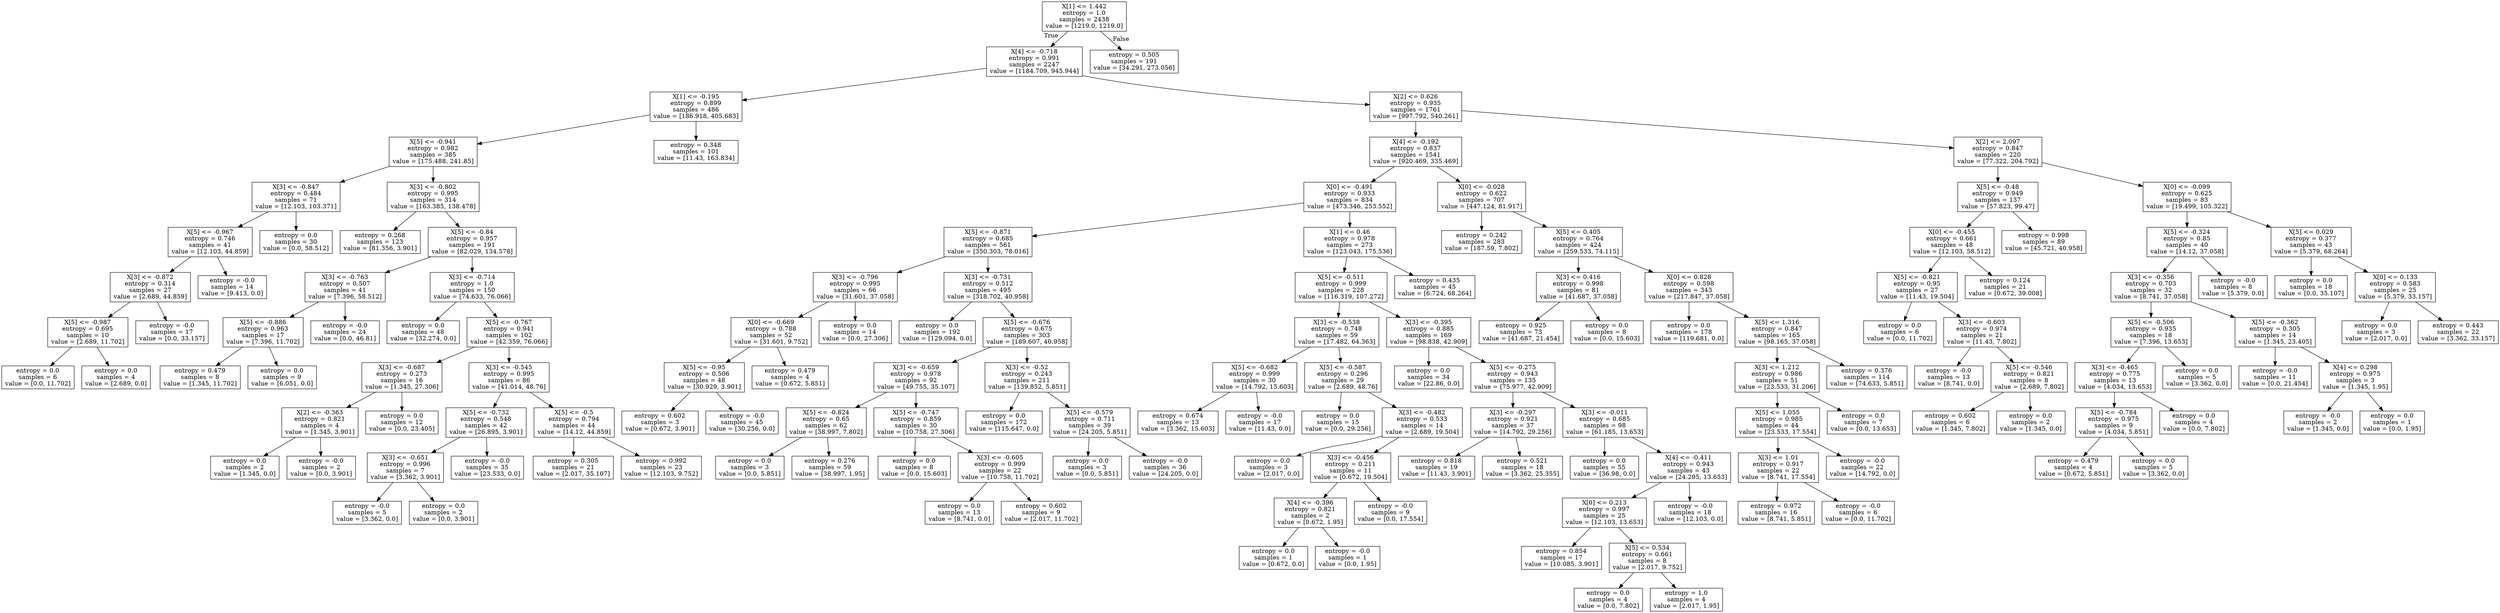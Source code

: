 digraph Tree {
node [shape=box] ;
0 [label="X[1] <= 1.442\nentropy = 1.0\nsamples = 2438\nvalue = [1219.0, 1219.0]"] ;
1 [label="X[4] <= -0.718\nentropy = 0.991\nsamples = 2247\nvalue = [1184.709, 945.944]"] ;
0 -> 1 [labeldistance=2.5, labelangle=45, headlabel="True"] ;
2 [label="X[1] <= -0.195\nentropy = 0.899\nsamples = 486\nvalue = [186.918, 405.683]"] ;
1 -> 2 ;
3 [label="X[5] <= -0.941\nentropy = 0.982\nsamples = 385\nvalue = [175.488, 241.85]"] ;
2 -> 3 ;
4 [label="X[3] <= -0.847\nentropy = 0.484\nsamples = 71\nvalue = [12.103, 103.371]"] ;
3 -> 4 ;
5 [label="X[5] <= -0.967\nentropy = 0.746\nsamples = 41\nvalue = [12.103, 44.859]"] ;
4 -> 5 ;
6 [label="X[3] <= -0.872\nentropy = 0.314\nsamples = 27\nvalue = [2.689, 44.859]"] ;
5 -> 6 ;
7 [label="X[5] <= -0.987\nentropy = 0.695\nsamples = 10\nvalue = [2.689, 11.702]"] ;
6 -> 7 ;
8 [label="entropy = 0.0\nsamples = 6\nvalue = [0.0, 11.702]"] ;
7 -> 8 ;
9 [label="entropy = 0.0\nsamples = 4\nvalue = [2.689, 0.0]"] ;
7 -> 9 ;
10 [label="entropy = -0.0\nsamples = 17\nvalue = [0.0, 33.157]"] ;
6 -> 10 ;
11 [label="entropy = -0.0\nsamples = 14\nvalue = [9.413, 0.0]"] ;
5 -> 11 ;
12 [label="entropy = 0.0\nsamples = 30\nvalue = [0.0, 58.512]"] ;
4 -> 12 ;
13 [label="X[3] <= -0.802\nentropy = 0.995\nsamples = 314\nvalue = [163.385, 138.478]"] ;
3 -> 13 ;
14 [label="entropy = 0.268\nsamples = 123\nvalue = [81.356, 3.901]"] ;
13 -> 14 ;
19 [label="X[5] <= -0.84\nentropy = 0.957\nsamples = 191\nvalue = [82.029, 134.578]"] ;
13 -> 19 ;
20 [label="X[3] <= -0.763\nentropy = 0.507\nsamples = 41\nvalue = [7.396, 58.512]"] ;
19 -> 20 ;
21 [label="X[5] <= -0.886\nentropy = 0.963\nsamples = 17\nvalue = [7.396, 11.702]"] ;
20 -> 21 ;
22 [label="entropy = 0.479\nsamples = 8\nvalue = [1.345, 11.702]"] ;
21 -> 22 ;
27 [label="entropy = 0.0\nsamples = 9\nvalue = [6.051, 0.0]"] ;
21 -> 27 ;
28 [label="entropy = -0.0\nsamples = 24\nvalue = [0.0, 46.81]"] ;
20 -> 28 ;
29 [label="X[3] <= -0.714\nentropy = 1.0\nsamples = 150\nvalue = [74.633, 76.066]"] ;
19 -> 29 ;
30 [label="entropy = 0.0\nsamples = 48\nvalue = [32.274, 0.0]"] ;
29 -> 30 ;
31 [label="X[5] <= -0.767\nentropy = 0.941\nsamples = 102\nvalue = [42.359, 76.066]"] ;
29 -> 31 ;
32 [label="X[3] <= -0.687\nentropy = 0.273\nsamples = 16\nvalue = [1.345, 27.306]"] ;
31 -> 32 ;
33 [label="X[2] <= -0.363\nentropy = 0.821\nsamples = 4\nvalue = [1.345, 3.901]"] ;
32 -> 33 ;
34 [label="entropy = 0.0\nsamples = 2\nvalue = [1.345, 0.0]"] ;
33 -> 34 ;
35 [label="entropy = -0.0\nsamples = 2\nvalue = [0.0, 3.901]"] ;
33 -> 35 ;
36 [label="entropy = 0.0\nsamples = 12\nvalue = [0.0, 23.405]"] ;
32 -> 36 ;
37 [label="X[3] <= -0.545\nentropy = 0.995\nsamples = 86\nvalue = [41.014, 48.76]"] ;
31 -> 37 ;
38 [label="X[5] <= -0.732\nentropy = 0.548\nsamples = 42\nvalue = [26.895, 3.901]"] ;
37 -> 38 ;
39 [label="X[3] <= -0.651\nentropy = 0.996\nsamples = 7\nvalue = [3.362, 3.901]"] ;
38 -> 39 ;
40 [label="entropy = -0.0\nsamples = 5\nvalue = [3.362, 0.0]"] ;
39 -> 40 ;
41 [label="entropy = 0.0\nsamples = 2\nvalue = [0.0, 3.901]"] ;
39 -> 41 ;
42 [label="entropy = -0.0\nsamples = 35\nvalue = [23.533, 0.0]"] ;
38 -> 42 ;
43 [label="X[5] <= -0.5\nentropy = 0.794\nsamples = 44\nvalue = [14.12, 44.859]"] ;
37 -> 43 ;
44 [label="entropy = 0.305\nsamples = 21\nvalue = [2.017, 35.107]"] ;
43 -> 44 ;
51 [label="entropy = 0.992\nsamples = 23\nvalue = [12.103, 9.752]"] ;
43 -> 51 ;
54 [label="entropy = 0.348\nsamples = 101\nvalue = [11.43, 163.834]"] ;
2 -> 54 ;
87 [label="X[2] <= 0.626\nentropy = 0.935\nsamples = 1761\nvalue = [997.792, 540.261]"] ;
1 -> 87 ;
88 [label="X[4] <= -0.192\nentropy = 0.837\nsamples = 1541\nvalue = [920.469, 335.469]"] ;
87 -> 88 ;
89 [label="X[0] <= -0.491\nentropy = 0.933\nsamples = 834\nvalue = [473.346, 253.552]"] ;
88 -> 89 ;
90 [label="X[5] <= -0.871\nentropy = 0.685\nsamples = 561\nvalue = [350.303, 78.016]"] ;
89 -> 90 ;
91 [label="X[3] <= -0.796\nentropy = 0.995\nsamples = 66\nvalue = [31.601, 37.058]"] ;
90 -> 91 ;
92 [label="X[0] <= -0.669\nentropy = 0.788\nsamples = 52\nvalue = [31.601, 9.752]"] ;
91 -> 92 ;
93 [label="X[5] <= -0.95\nentropy = 0.506\nsamples = 48\nvalue = [30.929, 3.901]"] ;
92 -> 93 ;
94 [label="entropy = 0.602\nsamples = 3\nvalue = [0.672, 3.901]"] ;
93 -> 94 ;
97 [label="entropy = -0.0\nsamples = 45\nvalue = [30.256, 0.0]"] ;
93 -> 97 ;
98 [label="entropy = 0.479\nsamples = 4\nvalue = [0.672, 5.851]"] ;
92 -> 98 ;
101 [label="entropy = 0.0\nsamples = 14\nvalue = [0.0, 27.306]"] ;
91 -> 101 ;
102 [label="X[3] <= -0.731\nentropy = 0.512\nsamples = 495\nvalue = [318.702, 40.958]"] ;
90 -> 102 ;
103 [label="entropy = 0.0\nsamples = 192\nvalue = [129.094, 0.0]"] ;
102 -> 103 ;
104 [label="X[5] <= -0.676\nentropy = 0.675\nsamples = 303\nvalue = [189.607, 40.958]"] ;
102 -> 104 ;
105 [label="X[3] <= -0.659\nentropy = 0.978\nsamples = 92\nvalue = [49.755, 35.107]"] ;
104 -> 105 ;
106 [label="X[5] <= -0.824\nentropy = 0.65\nsamples = 62\nvalue = [38.997, 7.802]"] ;
105 -> 106 ;
107 [label="entropy = 0.0\nsamples = 3\nvalue = [0.0, 5.851]"] ;
106 -> 107 ;
108 [label="entropy = 0.276\nsamples = 59\nvalue = [38.997, 1.95]"] ;
106 -> 108 ;
113 [label="X[5] <= -0.747\nentropy = 0.859\nsamples = 30\nvalue = [10.758, 27.306]"] ;
105 -> 113 ;
114 [label="entropy = 0.0\nsamples = 8\nvalue = [0.0, 15.603]"] ;
113 -> 114 ;
115 [label="X[3] <= -0.605\nentropy = 0.999\nsamples = 22\nvalue = [10.758, 11.702]"] ;
113 -> 115 ;
116 [label="entropy = 0.0\nsamples = 13\nvalue = [8.741, 0.0]"] ;
115 -> 116 ;
117 [label="entropy = 0.602\nsamples = 9\nvalue = [2.017, 11.702]"] ;
115 -> 117 ;
122 [label="X[3] <= -0.52\nentropy = 0.243\nsamples = 211\nvalue = [139.852, 5.851]"] ;
104 -> 122 ;
123 [label="entropy = 0.0\nsamples = 172\nvalue = [115.647, 0.0]"] ;
122 -> 123 ;
124 [label="X[5] <= -0.579\nentropy = 0.711\nsamples = 39\nvalue = [24.205, 5.851]"] ;
122 -> 124 ;
125 [label="entropy = 0.0\nsamples = 3\nvalue = [0.0, 5.851]"] ;
124 -> 125 ;
126 [label="entropy = -0.0\nsamples = 36\nvalue = [24.205, 0.0]"] ;
124 -> 126 ;
127 [label="X[1] <= 0.46\nentropy = 0.978\nsamples = 273\nvalue = [123.043, 175.536]"] ;
89 -> 127 ;
128 [label="X[5] <= -0.511\nentropy = 0.999\nsamples = 228\nvalue = [116.319, 107.272]"] ;
127 -> 128 ;
129 [label="X[3] <= -0.538\nentropy = 0.748\nsamples = 59\nvalue = [17.482, 64.363]"] ;
128 -> 129 ;
130 [label="X[5] <= -0.682\nentropy = 0.999\nsamples = 30\nvalue = [14.792, 15.603]"] ;
129 -> 130 ;
131 [label="entropy = 0.674\nsamples = 13\nvalue = [3.362, 15.603]"] ;
130 -> 131 ;
138 [label="entropy = -0.0\nsamples = 17\nvalue = [11.43, 0.0]"] ;
130 -> 138 ;
139 [label="X[5] <= -0.587\nentropy = 0.296\nsamples = 29\nvalue = [2.689, 48.76]"] ;
129 -> 139 ;
140 [label="entropy = 0.0\nsamples = 15\nvalue = [0.0, 29.256]"] ;
139 -> 140 ;
141 [label="X[3] <= -0.482\nentropy = 0.533\nsamples = 14\nvalue = [2.689, 19.504]"] ;
139 -> 141 ;
142 [label="entropy = 0.0\nsamples = 3\nvalue = [2.017, 0.0]"] ;
141 -> 142 ;
143 [label="X[3] <= -0.456\nentropy = 0.211\nsamples = 11\nvalue = [0.672, 19.504]"] ;
141 -> 143 ;
144 [label="X[4] <= -0.396\nentropy = 0.821\nsamples = 2\nvalue = [0.672, 1.95]"] ;
143 -> 144 ;
145 [label="entropy = 0.0\nsamples = 1\nvalue = [0.672, 0.0]"] ;
144 -> 145 ;
146 [label="entropy = -0.0\nsamples = 1\nvalue = [0.0, 1.95]"] ;
144 -> 146 ;
147 [label="entropy = -0.0\nsamples = 9\nvalue = [0.0, 17.554]"] ;
143 -> 147 ;
148 [label="X[3] <= -0.395\nentropy = 0.885\nsamples = 169\nvalue = [98.838, 42.909]"] ;
128 -> 148 ;
149 [label="entropy = 0.0\nsamples = 34\nvalue = [22.86, 0.0]"] ;
148 -> 149 ;
150 [label="X[5] <= -0.275\nentropy = 0.943\nsamples = 135\nvalue = [75.977, 42.909]"] ;
148 -> 150 ;
151 [label="X[3] <= -0.297\nentropy = 0.921\nsamples = 37\nvalue = [14.792, 29.256]"] ;
150 -> 151 ;
152 [label="entropy = 0.818\nsamples = 19\nvalue = [11.43, 3.901]"] ;
151 -> 152 ;
155 [label="entropy = 0.521\nsamples = 18\nvalue = [3.362, 25.355]"] ;
151 -> 155 ;
164 [label="X[3] <= -0.011\nentropy = 0.685\nsamples = 98\nvalue = [61.185, 13.653]"] ;
150 -> 164 ;
165 [label="entropy = 0.0\nsamples = 55\nvalue = [36.98, 0.0]"] ;
164 -> 165 ;
166 [label="X[4] <= -0.411\nentropy = 0.943\nsamples = 43\nvalue = [24.205, 13.653]"] ;
164 -> 166 ;
167 [label="X[0] <= 0.213\nentropy = 0.997\nsamples = 25\nvalue = [12.103, 13.653]"] ;
166 -> 167 ;
168 [label="entropy = 0.854\nsamples = 17\nvalue = [10.085, 3.901]"] ;
167 -> 168 ;
171 [label="X[5] <= 0.534\nentropy = 0.661\nsamples = 8\nvalue = [2.017, 9.752]"] ;
167 -> 171 ;
172 [label="entropy = 0.0\nsamples = 4\nvalue = [0.0, 7.802]"] ;
171 -> 172 ;
173 [label="entropy = 1.0\nsamples = 4\nvalue = [2.017, 1.95]"] ;
171 -> 173 ;
176 [label="entropy = -0.0\nsamples = 18\nvalue = [12.103, 0.0]"] ;
166 -> 176 ;
177 [label="entropy = 0.435\nsamples = 45\nvalue = [6.724, 68.264]"] ;
127 -> 177 ;
194 [label="X[0] <= -0.028\nentropy = 0.622\nsamples = 707\nvalue = [447.124, 81.917]"] ;
88 -> 194 ;
195 [label="entropy = 0.242\nsamples = 283\nvalue = [187.59, 7.802]"] ;
194 -> 195 ;
204 [label="X[5] <= 0.405\nentropy = 0.764\nsamples = 424\nvalue = [259.533, 74.115]"] ;
194 -> 204 ;
205 [label="X[3] <= 0.416\nentropy = 0.998\nsamples = 81\nvalue = [41.687, 37.058]"] ;
204 -> 205 ;
206 [label="entropy = 0.925\nsamples = 73\nvalue = [41.687, 21.454]"] ;
205 -> 206 ;
223 [label="entropy = 0.0\nsamples = 8\nvalue = [0.0, 15.603]"] ;
205 -> 223 ;
224 [label="X[0] <= 0.828\nentropy = 0.598\nsamples = 343\nvalue = [217.847, 37.058]"] ;
204 -> 224 ;
225 [label="entropy = 0.0\nsamples = 178\nvalue = [119.681, 0.0]"] ;
224 -> 225 ;
226 [label="X[5] <= 1.316\nentropy = 0.847\nsamples = 165\nvalue = [98.165, 37.058]"] ;
224 -> 226 ;
227 [label="X[3] <= 1.212\nentropy = 0.986\nsamples = 51\nvalue = [23.533, 31.206]"] ;
226 -> 227 ;
228 [label="X[5] <= 1.055\nentropy = 0.985\nsamples = 44\nvalue = [23.533, 17.554]"] ;
227 -> 228 ;
229 [label="X[3] <= 1.01\nentropy = 0.917\nsamples = 22\nvalue = [8.741, 17.554]"] ;
228 -> 229 ;
230 [label="entropy = 0.972\nsamples = 16\nvalue = [8.741, 5.851]"] ;
229 -> 230 ;
235 [label="entropy = -0.0\nsamples = 6\nvalue = [0.0, 11.702]"] ;
229 -> 235 ;
236 [label="entropy = -0.0\nsamples = 22\nvalue = [14.792, 0.0]"] ;
228 -> 236 ;
237 [label="entropy = 0.0\nsamples = 7\nvalue = [0.0, 13.653]"] ;
227 -> 237 ;
238 [label="entropy = 0.376\nsamples = 114\nvalue = [74.633, 5.851]"] ;
226 -> 238 ;
245 [label="X[2] <= 2.097\nentropy = 0.847\nsamples = 220\nvalue = [77.322, 204.792]"] ;
87 -> 245 ;
246 [label="X[5] <= -0.48\nentropy = 0.949\nsamples = 137\nvalue = [57.823, 99.47]"] ;
245 -> 246 ;
247 [label="X[0] <= -0.455\nentropy = 0.661\nsamples = 48\nvalue = [12.103, 58.512]"] ;
246 -> 247 ;
248 [label="X[5] <= -0.821\nentropy = 0.95\nsamples = 27\nvalue = [11.43, 19.504]"] ;
247 -> 248 ;
249 [label="entropy = 0.0\nsamples = 6\nvalue = [0.0, 11.702]"] ;
248 -> 249 ;
250 [label="X[3] <= -0.603\nentropy = 0.974\nsamples = 21\nvalue = [11.43, 7.802]"] ;
248 -> 250 ;
251 [label="entropy = -0.0\nsamples = 13\nvalue = [8.741, 0.0]"] ;
250 -> 251 ;
252 [label="X[5] <= -0.546\nentropy = 0.821\nsamples = 8\nvalue = [2.689, 7.802]"] ;
250 -> 252 ;
253 [label="entropy = 0.602\nsamples = 6\nvalue = [1.345, 7.802]"] ;
252 -> 253 ;
258 [label="entropy = 0.0\nsamples = 2\nvalue = [1.345, 0.0]"] ;
252 -> 258 ;
259 [label="entropy = 0.124\nsamples = 21\nvalue = [0.672, 39.008]"] ;
247 -> 259 ;
262 [label="entropy = 0.998\nsamples = 89\nvalue = [45.721, 40.958]"] ;
246 -> 262 ;
299 [label="X[0] <= -0.099\nentropy = 0.625\nsamples = 83\nvalue = [19.499, 105.322]"] ;
245 -> 299 ;
300 [label="X[5] <= -0.324\nentropy = 0.85\nsamples = 40\nvalue = [14.12, 37.058]"] ;
299 -> 300 ;
301 [label="X[3] <= -0.356\nentropy = 0.703\nsamples = 32\nvalue = [8.741, 37.058]"] ;
300 -> 301 ;
302 [label="X[5] <= -0.506\nentropy = 0.935\nsamples = 18\nvalue = [7.396, 13.653]"] ;
301 -> 302 ;
303 [label="X[3] <= -0.465\nentropy = 0.775\nsamples = 13\nvalue = [4.034, 13.653]"] ;
302 -> 303 ;
304 [label="X[5] <= -0.784\nentropy = 0.975\nsamples = 9\nvalue = [4.034, 5.851]"] ;
303 -> 304 ;
305 [label="entropy = 0.479\nsamples = 4\nvalue = [0.672, 5.851]"] ;
304 -> 305 ;
308 [label="entropy = 0.0\nsamples = 5\nvalue = [3.362, 0.0]"] ;
304 -> 308 ;
309 [label="entropy = 0.0\nsamples = 4\nvalue = [0.0, 7.802]"] ;
303 -> 309 ;
310 [label="entropy = 0.0\nsamples = 5\nvalue = [3.362, 0.0]"] ;
302 -> 310 ;
311 [label="X[5] <= -0.362\nentropy = 0.305\nsamples = 14\nvalue = [1.345, 23.405]"] ;
301 -> 311 ;
312 [label="entropy = -0.0\nsamples = 11\nvalue = [0.0, 21.454]"] ;
311 -> 312 ;
313 [label="X[4] <= 0.298\nentropy = 0.975\nsamples = 3\nvalue = [1.345, 1.95]"] ;
311 -> 313 ;
314 [label="entropy = -0.0\nsamples = 2\nvalue = [1.345, 0.0]"] ;
313 -> 314 ;
315 [label="entropy = 0.0\nsamples = 1\nvalue = [0.0, 1.95]"] ;
313 -> 315 ;
316 [label="entropy = -0.0\nsamples = 8\nvalue = [5.379, 0.0]"] ;
300 -> 316 ;
317 [label="X[5] <= 0.029\nentropy = 0.377\nsamples = 43\nvalue = [5.379, 68.264]"] ;
299 -> 317 ;
318 [label="entropy = 0.0\nsamples = 18\nvalue = [0.0, 35.107]"] ;
317 -> 318 ;
319 [label="X[0] <= 0.133\nentropy = 0.583\nsamples = 25\nvalue = [5.379, 33.157]"] ;
317 -> 319 ;
320 [label="entropy = 0.0\nsamples = 3\nvalue = [2.017, 0.0]"] ;
319 -> 320 ;
321 [label="entropy = 0.443\nsamples = 22\nvalue = [3.362, 33.157]"] ;
319 -> 321 ;
334 [label="entropy = 0.505\nsamples = 191\nvalue = [34.291, 273.056]"] ;
0 -> 334 [labeldistance=2.5, labelangle=-45, headlabel="False"] ;
}